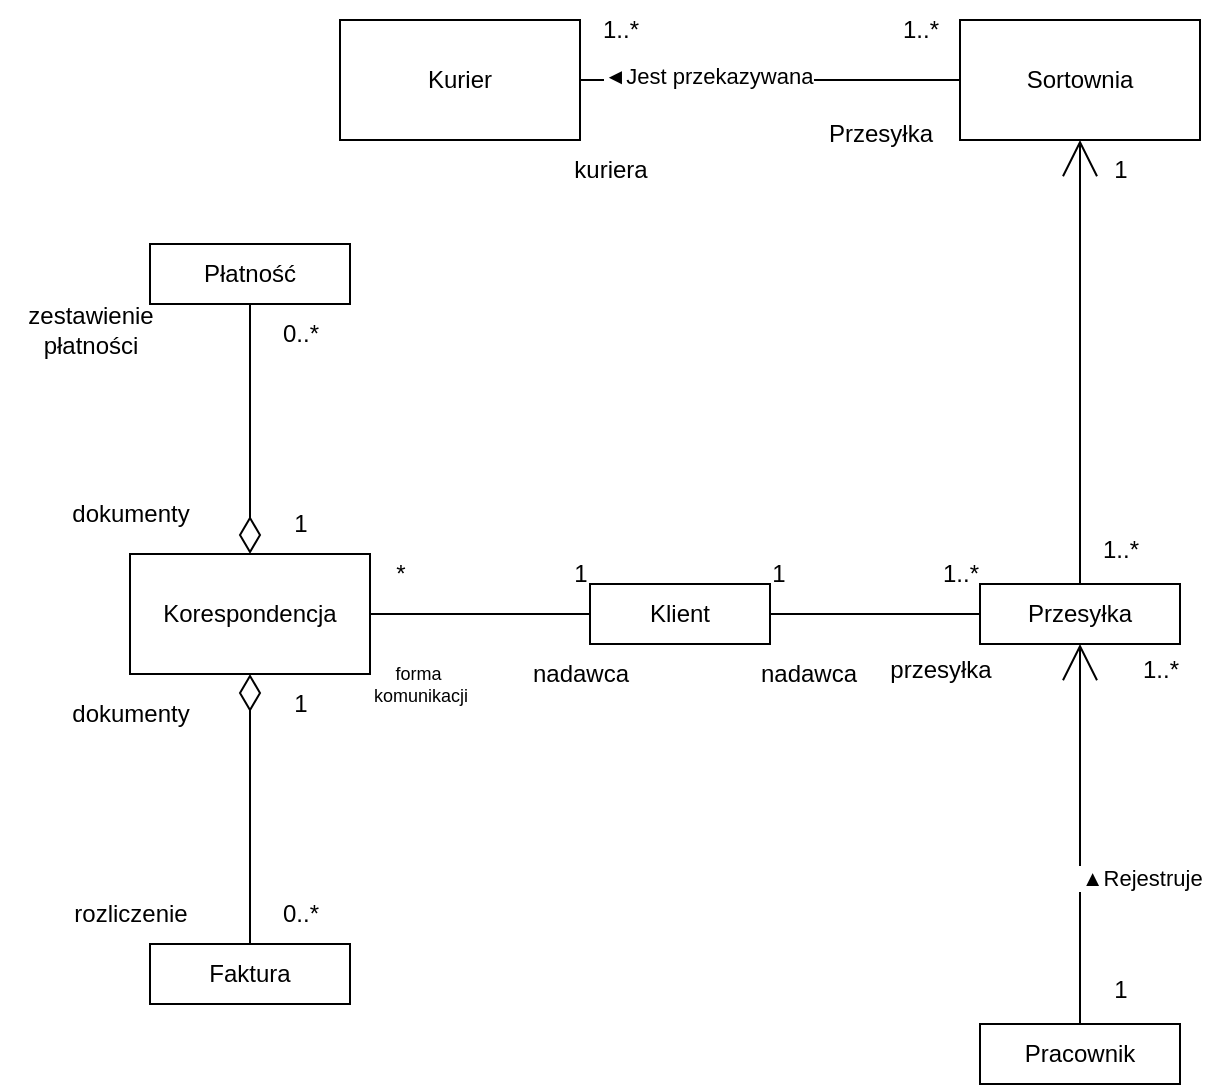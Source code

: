 <mxfile version="26.1.3">
  <diagram name="Strona-1" id="JLB-At0S1gUeQrK91zkd">
    <mxGraphModel dx="1434" dy="780" grid="1" gridSize="10" guides="1" tooltips="1" connect="1" arrows="1" fold="1" page="1" pageScale="1" pageWidth="827" pageHeight="1169" math="0" shadow="0">
      <root>
        <mxCell id="0" />
        <mxCell id="1" parent="0" />
        <mxCell id="w-jb7tbA7MqrA1fsgTko-21" style="edgeStyle=orthogonalEdgeStyle;rounded=0;orthogonalLoop=1;jettySize=auto;html=1;exitX=1;exitY=0.5;exitDx=0;exitDy=0;entryX=0;entryY=0.5;entryDx=0;entryDy=0;endArrow=none;startFill=0;" edge="1" parent="1" source="w-jb7tbA7MqrA1fsgTko-1" target="w-jb7tbA7MqrA1fsgTko-2">
          <mxGeometry relative="1" as="geometry" />
        </mxCell>
        <mxCell id="w-jb7tbA7MqrA1fsgTko-1" value="Klient" style="rounded=0;whiteSpace=wrap;html=1;" vertex="1" parent="1">
          <mxGeometry x="305" y="350" width="90" height="30" as="geometry" />
        </mxCell>
        <mxCell id="w-jb7tbA7MqrA1fsgTko-26" style="edgeStyle=orthogonalEdgeStyle;rounded=0;orthogonalLoop=1;jettySize=auto;html=1;exitX=0.5;exitY=1;exitDx=0;exitDy=0;endArrow=none;startFill=0;startArrow=open;startSize=16;" edge="1" parent="1" source="w-jb7tbA7MqrA1fsgTko-2" target="w-jb7tbA7MqrA1fsgTko-27">
          <mxGeometry relative="1" as="geometry">
            <mxPoint x="550" y="510" as="targetPoint" />
          </mxGeometry>
        </mxCell>
        <mxCell id="w-jb7tbA7MqrA1fsgTko-31" value="&amp;nbsp; &amp;nbsp; &amp;nbsp; &amp;nbsp; &amp;nbsp; &amp;nbsp; &amp;nbsp; &amp;nbsp; &amp;nbsp; &amp;nbsp; &amp;nbsp; ▲Rejestruje" style="edgeLabel;html=1;align=center;verticalAlign=middle;resizable=0;points=[];" vertex="1" connectable="0" parent="w-jb7tbA7MqrA1fsgTko-26">
          <mxGeometry x="0.227" y="-3" relative="1" as="geometry">
            <mxPoint as="offset" />
          </mxGeometry>
        </mxCell>
        <mxCell id="w-jb7tbA7MqrA1fsgTko-34" style="edgeStyle=orthogonalEdgeStyle;rounded=0;orthogonalLoop=1;jettySize=auto;html=1;exitX=0.5;exitY=0;exitDx=0;exitDy=0;entryX=0.5;entryY=1;entryDx=0;entryDy=0;endArrow=open;endFill=0;endSize=16;" edge="1" parent="1" source="w-jb7tbA7MqrA1fsgTko-2" target="w-jb7tbA7MqrA1fsgTko-28">
          <mxGeometry relative="1" as="geometry" />
        </mxCell>
        <mxCell id="w-jb7tbA7MqrA1fsgTko-2" value="Przesyłka" style="rounded=0;whiteSpace=wrap;html=1;" vertex="1" parent="1">
          <mxGeometry x="500" y="350" width="100" height="30" as="geometry" />
        </mxCell>
        <mxCell id="w-jb7tbA7MqrA1fsgTko-15" style="edgeStyle=orthogonalEdgeStyle;rounded=0;orthogonalLoop=1;jettySize=auto;html=1;exitX=0.5;exitY=1;exitDx=0;exitDy=0;entryX=0.5;entryY=0;entryDx=0;entryDy=0;endArrow=diamondThin;startFill=0;endFill=0;endSize=16;" edge="1" parent="1" source="w-jb7tbA7MqrA1fsgTko-3" target="w-jb7tbA7MqrA1fsgTko-7">
          <mxGeometry relative="1" as="geometry" />
        </mxCell>
        <mxCell id="w-jb7tbA7MqrA1fsgTko-3" value="Płatność" style="rounded=0;whiteSpace=wrap;html=1;" vertex="1" parent="1">
          <mxGeometry x="85" y="180" width="100" height="30" as="geometry" />
        </mxCell>
        <mxCell id="w-jb7tbA7MqrA1fsgTko-6" value="" style="endArrow=none;html=1;rounded=0;entryX=1;entryY=0.5;entryDx=0;entryDy=0;exitX=0;exitY=0.5;exitDx=0;exitDy=0;startFill=0;" edge="1" parent="1" source="w-jb7tbA7MqrA1fsgTko-1" target="w-jb7tbA7MqrA1fsgTko-7">
          <mxGeometry width="50" height="50" relative="1" as="geometry">
            <mxPoint x="315" y="430" as="sourcePoint" />
            <mxPoint x="365" y="380" as="targetPoint" />
          </mxGeometry>
        </mxCell>
        <mxCell id="w-jb7tbA7MqrA1fsgTko-7" value="Korespondencja" style="rounded=0;whiteSpace=wrap;html=1;" vertex="1" parent="1">
          <mxGeometry x="75" y="335" width="120" height="60" as="geometry" />
        </mxCell>
        <mxCell id="w-jb7tbA7MqrA1fsgTko-8" value="forma&amp;nbsp;&lt;br&gt;komunikacji" style="text;html=1;align=center;verticalAlign=middle;resizable=0;points=[];autosize=1;strokeColor=none;fillColor=none;fontSize=9;" vertex="1" parent="1">
          <mxGeometry x="185" y="380" width="70" height="40" as="geometry" />
        </mxCell>
        <mxCell id="w-jb7tbA7MqrA1fsgTko-9" value="" style="endArrow=diamondThin;html=1;rounded=0;startFill=0;endFill=0;endSize=16;entryX=0.5;entryY=1;entryDx=0;entryDy=0;exitX=0.5;exitY=0;exitDx=0;exitDy=0;" edge="1" parent="1" source="w-jb7tbA7MqrA1fsgTko-10" target="w-jb7tbA7MqrA1fsgTko-7">
          <mxGeometry width="50" height="50" relative="1" as="geometry">
            <mxPoint x="25" y="460" as="sourcePoint" />
            <mxPoint x="135" y="530" as="targetPoint" />
          </mxGeometry>
        </mxCell>
        <mxCell id="w-jb7tbA7MqrA1fsgTko-10" value="Faktura" style="rounded=0;whiteSpace=wrap;html=1;" vertex="1" parent="1">
          <mxGeometry x="85" y="530" width="100" height="30" as="geometry" />
        </mxCell>
        <mxCell id="w-jb7tbA7MqrA1fsgTko-11" value="dokumenty" style="text;html=1;align=center;verticalAlign=middle;resizable=0;points=[];autosize=1;strokeColor=none;fillColor=none;" vertex="1" parent="1">
          <mxGeometry x="35" y="400" width="80" height="30" as="geometry" />
        </mxCell>
        <mxCell id="w-jb7tbA7MqrA1fsgTko-12" value="rozliczenie" style="text;html=1;align=center;verticalAlign=middle;resizable=0;points=[];autosize=1;strokeColor=none;fillColor=none;" vertex="1" parent="1">
          <mxGeometry x="35" y="500" width="80" height="30" as="geometry" />
        </mxCell>
        <mxCell id="w-jb7tbA7MqrA1fsgTko-13" value="1" style="text;html=1;align=center;verticalAlign=middle;resizable=0;points=[];autosize=1;strokeColor=none;fillColor=none;" vertex="1" parent="1">
          <mxGeometry x="145" y="395" width="30" height="30" as="geometry" />
        </mxCell>
        <mxCell id="w-jb7tbA7MqrA1fsgTko-14" value="0..*" style="text;html=1;align=center;verticalAlign=middle;resizable=0;points=[];autosize=1;strokeColor=none;fillColor=none;" vertex="1" parent="1">
          <mxGeometry x="140" y="500" width="40" height="30" as="geometry" />
        </mxCell>
        <mxCell id="w-jb7tbA7MqrA1fsgTko-16" value="1" style="text;html=1;align=center;verticalAlign=middle;resizable=0;points=[];autosize=1;strokeColor=none;fillColor=none;" vertex="1" parent="1">
          <mxGeometry x="145" y="305" width="30" height="30" as="geometry" />
        </mxCell>
        <mxCell id="w-jb7tbA7MqrA1fsgTko-17" value="0..*" style="text;html=1;align=center;verticalAlign=middle;resizable=0;points=[];autosize=1;strokeColor=none;fillColor=none;" vertex="1" parent="1">
          <mxGeometry x="140" y="210" width="40" height="30" as="geometry" />
        </mxCell>
        <mxCell id="w-jb7tbA7MqrA1fsgTko-18" value="dokumenty" style="text;html=1;align=center;verticalAlign=middle;resizable=0;points=[];autosize=1;strokeColor=none;fillColor=none;" vertex="1" parent="1">
          <mxGeometry x="35" y="300" width="80" height="30" as="geometry" />
        </mxCell>
        <mxCell id="w-jb7tbA7MqrA1fsgTko-19" value="zestawienie&lt;br&gt;płatności" style="text;html=1;align=center;verticalAlign=middle;resizable=0;points=[];autosize=1;strokeColor=none;fillColor=none;" vertex="1" parent="1">
          <mxGeometry x="10" y="203" width="90" height="40" as="geometry" />
        </mxCell>
        <mxCell id="w-jb7tbA7MqrA1fsgTko-20" value="nadawca" style="text;html=1;align=center;verticalAlign=middle;resizable=0;points=[];autosize=1;strokeColor=none;fillColor=none;" vertex="1" parent="1">
          <mxGeometry x="265" y="380" width="70" height="30" as="geometry" />
        </mxCell>
        <mxCell id="w-jb7tbA7MqrA1fsgTko-22" value="1" style="text;html=1;align=center;verticalAlign=middle;resizable=0;points=[];autosize=1;strokeColor=none;fillColor=none;" vertex="1" parent="1">
          <mxGeometry x="384" y="330" width="30" height="30" as="geometry" />
        </mxCell>
        <mxCell id="w-jb7tbA7MqrA1fsgTko-23" value="1..*" style="text;html=1;align=center;verticalAlign=middle;resizable=0;points=[];autosize=1;strokeColor=none;fillColor=none;" vertex="1" parent="1">
          <mxGeometry x="470" y="330" width="40" height="30" as="geometry" />
        </mxCell>
        <mxCell id="w-jb7tbA7MqrA1fsgTko-24" value="nadawca" style="text;html=1;align=center;verticalAlign=middle;resizable=0;points=[];autosize=1;strokeColor=none;fillColor=none;" vertex="1" parent="1">
          <mxGeometry x="379" y="380" width="70" height="30" as="geometry" />
        </mxCell>
        <mxCell id="w-jb7tbA7MqrA1fsgTko-25" value="przesyłka" style="text;html=1;align=center;verticalAlign=middle;resizable=0;points=[];autosize=1;strokeColor=none;fillColor=none;" vertex="1" parent="1">
          <mxGeometry x="445" y="378" width="70" height="30" as="geometry" />
        </mxCell>
        <mxCell id="w-jb7tbA7MqrA1fsgTko-27" value="Pracownik" style="rounded=0;whiteSpace=wrap;html=1;" vertex="1" parent="1">
          <mxGeometry x="500" y="570" width="100" height="30" as="geometry" />
        </mxCell>
        <mxCell id="w-jb7tbA7MqrA1fsgTko-38" style="edgeStyle=orthogonalEdgeStyle;rounded=0;orthogonalLoop=1;jettySize=auto;html=1;exitX=0;exitY=0.5;exitDx=0;exitDy=0;entryX=1;entryY=0.5;entryDx=0;entryDy=0;endArrow=none;startFill=0;" edge="1" parent="1" source="w-jb7tbA7MqrA1fsgTko-28" target="w-jb7tbA7MqrA1fsgTko-39">
          <mxGeometry relative="1" as="geometry">
            <mxPoint x="440" y="170" as="targetPoint" />
          </mxGeometry>
        </mxCell>
        <mxCell id="w-jb7tbA7MqrA1fsgTko-44" value="◄Jest przekazywana" style="edgeLabel;html=1;align=center;verticalAlign=middle;resizable=0;points=[];" vertex="1" connectable="0" parent="w-jb7tbA7MqrA1fsgTko-38">
          <mxGeometry x="0.326" y="-2" relative="1" as="geometry">
            <mxPoint as="offset" />
          </mxGeometry>
        </mxCell>
        <mxCell id="w-jb7tbA7MqrA1fsgTko-28" value="Sortownia" style="rounded=0;whiteSpace=wrap;html=1;" vertex="1" parent="1">
          <mxGeometry x="490" y="68" width="120" height="60" as="geometry" />
        </mxCell>
        <mxCell id="w-jb7tbA7MqrA1fsgTko-29" value="1" style="text;html=1;align=center;verticalAlign=middle;resizable=0;points=[];autosize=1;strokeColor=none;fillColor=none;" vertex="1" parent="1">
          <mxGeometry x="285" y="330" width="30" height="30" as="geometry" />
        </mxCell>
        <mxCell id="w-jb7tbA7MqrA1fsgTko-30" value="*" style="text;html=1;align=center;verticalAlign=middle;resizable=0;points=[];autosize=1;strokeColor=none;fillColor=none;" vertex="1" parent="1">
          <mxGeometry x="195" y="330" width="30" height="30" as="geometry" />
        </mxCell>
        <mxCell id="w-jb7tbA7MqrA1fsgTko-32" value="1..*" style="text;html=1;align=center;verticalAlign=middle;resizable=0;points=[];autosize=1;strokeColor=none;fillColor=none;" vertex="1" parent="1">
          <mxGeometry x="570" y="378" width="40" height="30" as="geometry" />
        </mxCell>
        <mxCell id="w-jb7tbA7MqrA1fsgTko-33" value="1" style="text;html=1;align=center;verticalAlign=middle;resizable=0;points=[];autosize=1;strokeColor=none;fillColor=none;" vertex="1" parent="1">
          <mxGeometry x="555" y="538" width="30" height="30" as="geometry" />
        </mxCell>
        <mxCell id="w-jb7tbA7MqrA1fsgTko-36" value="1" style="text;html=1;align=center;verticalAlign=middle;resizable=0;points=[];autosize=1;strokeColor=none;fillColor=none;" vertex="1" parent="1">
          <mxGeometry x="555" y="128" width="30" height="30" as="geometry" />
        </mxCell>
        <mxCell id="w-jb7tbA7MqrA1fsgTko-37" value="1..*" style="text;html=1;align=center;verticalAlign=middle;resizable=0;points=[];autosize=1;strokeColor=none;fillColor=none;" vertex="1" parent="1">
          <mxGeometry x="550" y="318" width="40" height="30" as="geometry" />
        </mxCell>
        <mxCell id="w-jb7tbA7MqrA1fsgTko-39" value="Kurier" style="rounded=0;whiteSpace=wrap;html=1;" vertex="1" parent="1">
          <mxGeometry x="180" y="68" width="120" height="60" as="geometry" />
        </mxCell>
        <mxCell id="w-jb7tbA7MqrA1fsgTko-40" value="1..*" style="text;html=1;align=center;verticalAlign=middle;resizable=0;points=[];autosize=1;strokeColor=none;fillColor=none;" vertex="1" parent="1">
          <mxGeometry x="300" y="58" width="40" height="30" as="geometry" />
        </mxCell>
        <mxCell id="w-jb7tbA7MqrA1fsgTko-41" value="1..*" style="text;html=1;align=center;verticalAlign=middle;resizable=0;points=[];autosize=1;strokeColor=none;fillColor=none;" vertex="1" parent="1">
          <mxGeometry x="450" y="58" width="40" height="30" as="geometry" />
        </mxCell>
        <mxCell id="w-jb7tbA7MqrA1fsgTko-43" value="Przesyłka" style="text;html=1;align=center;verticalAlign=middle;resizable=0;points=[];autosize=1;strokeColor=none;fillColor=none;" vertex="1" parent="1">
          <mxGeometry x="410" y="110" width="80" height="30" as="geometry" />
        </mxCell>
        <mxCell id="w-jb7tbA7MqrA1fsgTko-45" value="kuriera" style="text;html=1;align=center;verticalAlign=middle;resizable=0;points=[];autosize=1;strokeColor=none;fillColor=none;" vertex="1" parent="1">
          <mxGeometry x="285" y="128" width="60" height="30" as="geometry" />
        </mxCell>
      </root>
    </mxGraphModel>
  </diagram>
</mxfile>
